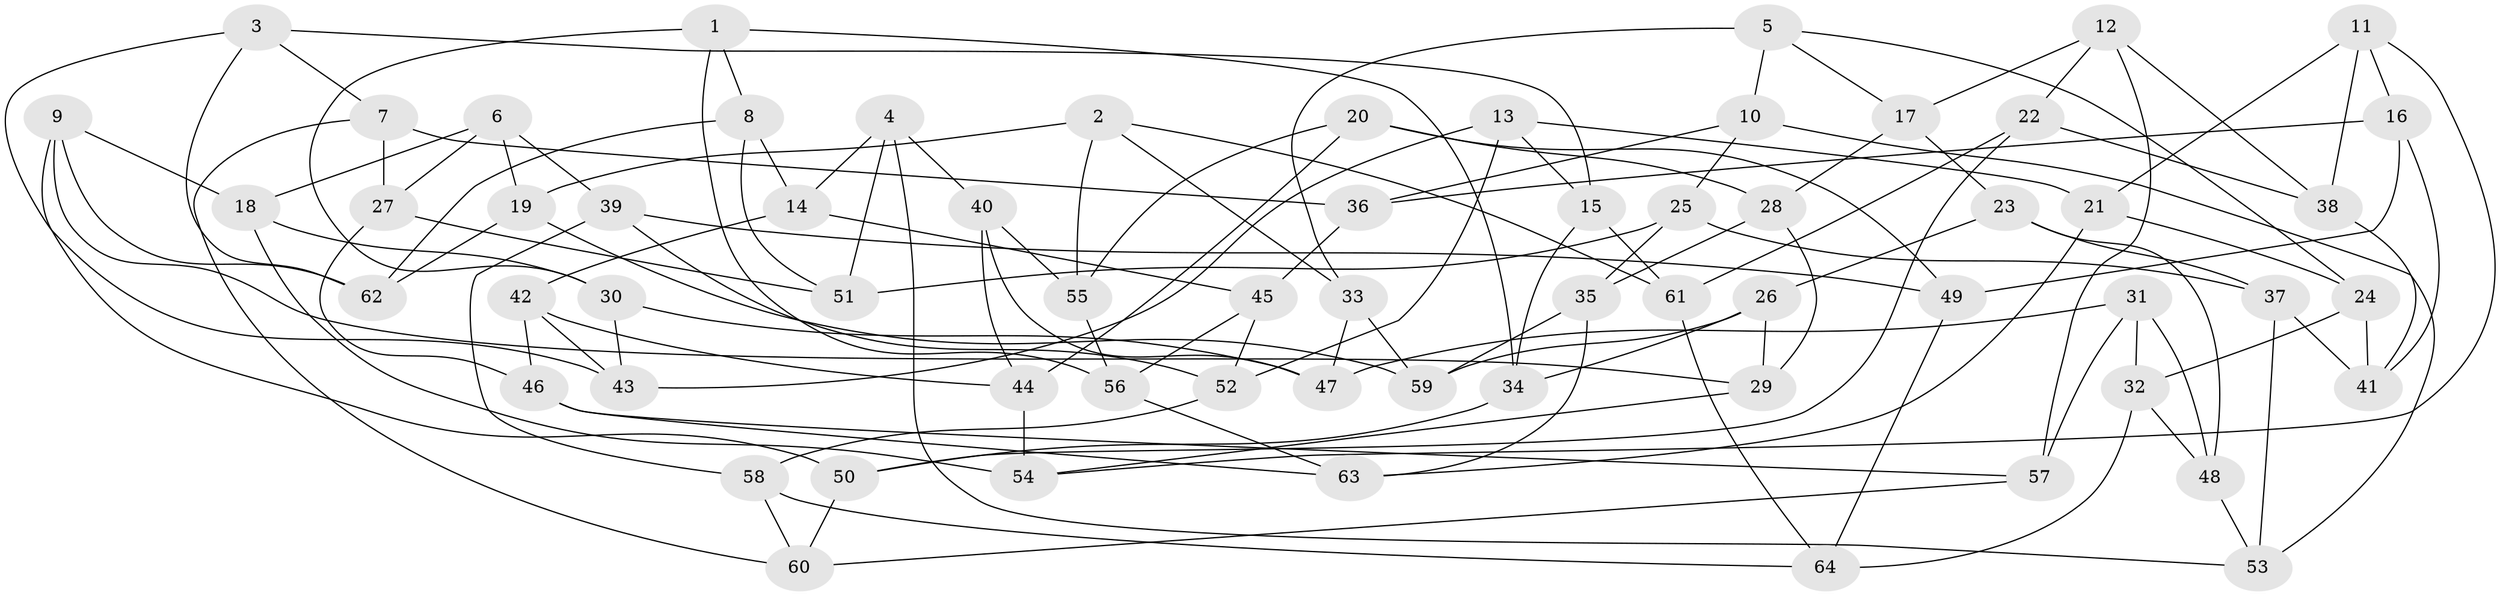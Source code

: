 // coarse degree distribution, {8: 0.045454545454545456, 4: 0.6590909090909091, 6: 0.20454545454545456, 7: 0.06818181818181818, 3: 0.022727272727272728}
// Generated by graph-tools (version 1.1) at 2025/20/03/04/25 18:20:40]
// undirected, 64 vertices, 128 edges
graph export_dot {
graph [start="1"]
  node [color=gray90,style=filled];
  1;
  2;
  3;
  4;
  5;
  6;
  7;
  8;
  9;
  10;
  11;
  12;
  13;
  14;
  15;
  16;
  17;
  18;
  19;
  20;
  21;
  22;
  23;
  24;
  25;
  26;
  27;
  28;
  29;
  30;
  31;
  32;
  33;
  34;
  35;
  36;
  37;
  38;
  39;
  40;
  41;
  42;
  43;
  44;
  45;
  46;
  47;
  48;
  49;
  50;
  51;
  52;
  53;
  54;
  55;
  56;
  57;
  58;
  59;
  60;
  61;
  62;
  63;
  64;
  1 -- 8;
  1 -- 30;
  1 -- 56;
  1 -- 34;
  2 -- 61;
  2 -- 55;
  2 -- 19;
  2 -- 33;
  3 -- 7;
  3 -- 62;
  3 -- 43;
  3 -- 15;
  4 -- 51;
  4 -- 14;
  4 -- 53;
  4 -- 40;
  5 -- 33;
  5 -- 24;
  5 -- 17;
  5 -- 10;
  6 -- 19;
  6 -- 39;
  6 -- 27;
  6 -- 18;
  7 -- 60;
  7 -- 36;
  7 -- 27;
  8 -- 62;
  8 -- 14;
  8 -- 51;
  9 -- 62;
  9 -- 18;
  9 -- 50;
  9 -- 29;
  10 -- 53;
  10 -- 36;
  10 -- 25;
  11 -- 21;
  11 -- 54;
  11 -- 16;
  11 -- 38;
  12 -- 17;
  12 -- 22;
  12 -- 38;
  12 -- 57;
  13 -- 43;
  13 -- 15;
  13 -- 52;
  13 -- 21;
  14 -- 42;
  14 -- 45;
  15 -- 61;
  15 -- 34;
  16 -- 36;
  16 -- 41;
  16 -- 49;
  17 -- 23;
  17 -- 28;
  18 -- 54;
  18 -- 30;
  19 -- 59;
  19 -- 62;
  20 -- 49;
  20 -- 44;
  20 -- 28;
  20 -- 55;
  21 -- 63;
  21 -- 24;
  22 -- 38;
  22 -- 61;
  22 -- 50;
  23 -- 48;
  23 -- 37;
  23 -- 26;
  24 -- 41;
  24 -- 32;
  25 -- 51;
  25 -- 35;
  25 -- 37;
  26 -- 59;
  26 -- 29;
  26 -- 34;
  27 -- 51;
  27 -- 46;
  28 -- 35;
  28 -- 29;
  29 -- 54;
  30 -- 43;
  30 -- 47;
  31 -- 47;
  31 -- 32;
  31 -- 48;
  31 -- 57;
  32 -- 48;
  32 -- 64;
  33 -- 47;
  33 -- 59;
  34 -- 50;
  35 -- 63;
  35 -- 59;
  36 -- 45;
  37 -- 41;
  37 -- 53;
  38 -- 41;
  39 -- 58;
  39 -- 49;
  39 -- 52;
  40 -- 55;
  40 -- 44;
  40 -- 47;
  42 -- 43;
  42 -- 44;
  42 -- 46;
  44 -- 54;
  45 -- 52;
  45 -- 56;
  46 -- 63;
  46 -- 57;
  48 -- 53;
  49 -- 64;
  50 -- 60;
  52 -- 58;
  55 -- 56;
  56 -- 63;
  57 -- 60;
  58 -- 64;
  58 -- 60;
  61 -- 64;
}
